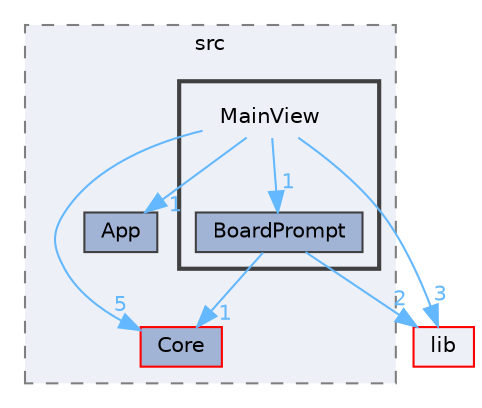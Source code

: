 digraph "app/src/MainView"
{
 // LATEX_PDF_SIZE
  bgcolor="transparent";
  edge [fontname=Helvetica,fontsize=10,labelfontname=Helvetica,labelfontsize=10];
  node [fontname=Helvetica,fontsize=10,shape=box,height=0.2,width=0.4];
  compound=true
  subgraph clusterdir_a8f641299cfea9f7461c2df1141b7786 {
    graph [ bgcolor="#edf0f7", pencolor="grey50", label="src", fontname=Helvetica,fontsize=10 style="filled,dashed", URL="dir_a8f641299cfea9f7461c2df1141b7786.html",tooltip=""]
  dir_9f8538b32eef7ac20f30bcc386c92158 [label="App", fillcolor="#a2b4d6", color="grey25", style="filled", URL="dir_9f8538b32eef7ac20f30bcc386c92158.html",tooltip=""];
  dir_f7d4be874a03ffe36f67d0add008229d [label="Core", fillcolor="#a2b4d6", color="red", style="filled", URL="dir_f7d4be874a03ffe36f67d0add008229d.html",tooltip=""];
  subgraph clusterdir_e55bbb2416a3d6c7f118f78365abba36 {
    graph [ bgcolor="#edf0f7", pencolor="grey25", label="", fontname=Helvetica,fontsize=10 style="filled,bold", URL="dir_e55bbb2416a3d6c7f118f78365abba36.html",tooltip=""]
    dir_e55bbb2416a3d6c7f118f78365abba36 [shape=plaintext, label="MainView"];
  dir_39447f7e9f1815ffe27ac8eb5735da54 [label="BoardPrompt", fillcolor="#a2b4d6", color="grey25", style="filled", URL="dir_39447f7e9f1815ffe27ac8eb5735da54.html",tooltip=""];
  }
  }
  dir_97aefd0d527b934f1d99a682da8fe6a9 [label="lib", fillcolor="#edf0f7", color="red", style="filled", URL="dir_97aefd0d527b934f1d99a682da8fe6a9.html",tooltip=""];
  dir_e55bbb2416a3d6c7f118f78365abba36->dir_39447f7e9f1815ffe27ac8eb5735da54 [headlabel="1", labeldistance=1.5 headhref="dir_000015_000004.html" href="dir_000015_000004.html" color="steelblue1" fontcolor="steelblue1"];
  dir_e55bbb2416a3d6c7f118f78365abba36->dir_97aefd0d527b934f1d99a682da8fe6a9 [headlabel="3", labeldistance=1.5 headhref="dir_000015_000013.html" href="dir_000015_000013.html" color="steelblue1" fontcolor="steelblue1"];
  dir_e55bbb2416a3d6c7f118f78365abba36->dir_9f8538b32eef7ac20f30bcc386c92158 [headlabel="1", labeldistance=1.5 headhref="dir_000015_000001.html" href="dir_000015_000001.html" color="steelblue1" fontcolor="steelblue1"];
  dir_e55bbb2416a3d6c7f118f78365abba36->dir_f7d4be874a03ffe36f67d0add008229d [headlabel="5", labeldistance=1.5 headhref="dir_000015_000007.html" href="dir_000015_000007.html" color="steelblue1" fontcolor="steelblue1"];
  dir_39447f7e9f1815ffe27ac8eb5735da54->dir_97aefd0d527b934f1d99a682da8fe6a9 [headlabel="2", labeldistance=1.5 headhref="dir_000004_000013.html" href="dir_000004_000013.html" color="steelblue1" fontcolor="steelblue1"];
  dir_39447f7e9f1815ffe27ac8eb5735da54->dir_f7d4be874a03ffe36f67d0add008229d [headlabel="1", labeldistance=1.5 headhref="dir_000004_000007.html" href="dir_000004_000007.html" color="steelblue1" fontcolor="steelblue1"];
}
